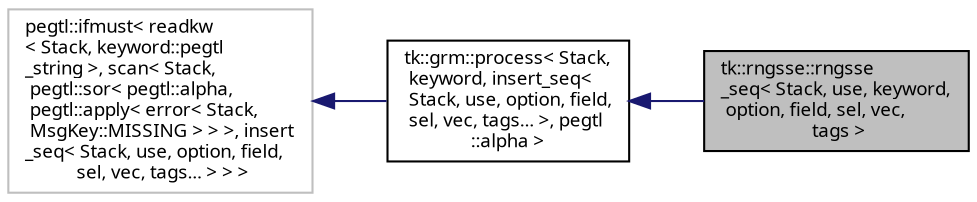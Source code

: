 digraph "tk::rngsse::rngsse_seq&lt; Stack, use, keyword, option, field, sel, vec, tags &gt;"
{
 // INTERACTIVE_SVG=YES
  bgcolor="transparent";
  edge [fontname="sans-serif",fontsize="9",labelfontname="sans-serif",labelfontsize="9"];
  node [fontname="sans-serif",fontsize="9",shape=record];
  rankdir="LR";
  Node1 [label="tk::rngsse::rngsse\l_seq\< Stack, use, keyword,\l option, field, sel, vec,\l tags \>",height=0.2,width=0.4,color="black", fillcolor="grey75", style="filled", fontcolor="black"];
  Node2 -> Node1 [dir="back",color="midnightblue",fontsize="9",style="solid",fontname="sans-serif"];
  Node2 [label="tk::grm::process\< Stack,\l keyword, insert_seq\<\l Stack, use, option, field,\l sel, vec, tags... \>, pegtl\l::alpha \>",height=0.2,width=0.4,color="black",URL="$structtk_1_1grm_1_1process.html"];
  Node3 -> Node2 [dir="back",color="midnightblue",fontsize="9",style="solid",fontname="sans-serif"];
  Node3 [label="pegtl::ifmust\< readkw\l\< Stack, keyword::pegtl\l_string \>, scan\< Stack,\l pegtl::sor\< pegtl::alpha,\l pegtl::apply\< error\< Stack,\l MsgKey::MISSING \> \> \>, insert\l_seq\< Stack, use, option, field,\l sel, vec, tags... \> \> \>",height=0.2,width=0.4,color="grey75"];
}
